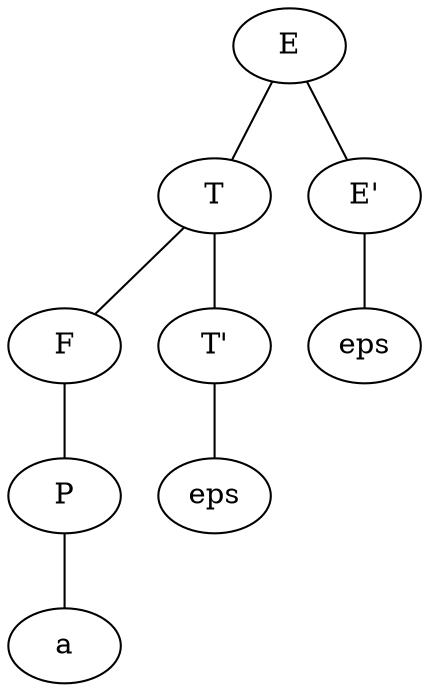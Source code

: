 graph { 
T0;
T0 [label="E"];
T0--T1;
T1;
T1 [label="T"];
T1--T2;
T2;
T2 [label="F"];
T2--T3;
T3;
T3 [label="P"];
T3--T4;
T4;
T4 [label="a"];
T1--T5;
T5;
T5 [label="T'"];
T5--T6;
T6;
T6 [label="eps"];
T0--T7;
T7;
T7 [label="E'"];
T7--T8;
T8;
T8 [label="eps"];
 }
